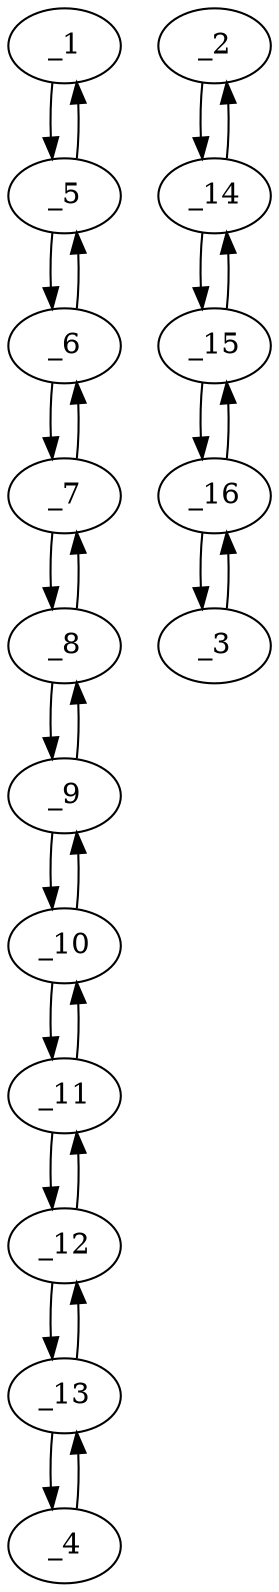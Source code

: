 digraph s1545_03 {
	_1	 [x="135.000000",
		y="108.000000"];
	_5	 [x="132.000000",
		y="121.000000"];
	_1 -> _5	 [angle="1.797595",
		orient="0.974391"];
	_2	 [x="225.000000",
		y="160.000000"];
	_14	 [x="213.000000",
		y="150.000000"];
	_2 -> _14	 [angle="-2.446854",
		orient="-0.640184"];
	_3	 [x="182.000000",
		y="172.000000"];
	_16	 [x="184.000000",
		y="152.000000"];
	_3 -> _16	 [angle="-1.471128",
		orient="-0.995037"];
	_4	 [x="53.000000",
		y="211.000000"];
	_13	 [x="56.000000",
		y="194.000000"];
	_4 -> _13	 [angle="-1.396124",
		orient="-0.984784"];
	_5 -> _1	 [angle="-1.343997",
		orient="-0.974391"];
	_6	 [x="112.000000",
		y="120.000000"];
	_5 -> _6	 [angle="-3.091634",
		orient="-0.049938"];
	_6 -> _5	 [angle="0.049958",
		orient="0.049938"];
	_7	 [x="101.000000",
		y="129.000000"];
	_6 -> _7	 [angle="2.455863",
		orient="0.633238"];
	_7 -> _6	 [angle="-0.685730",
		orient="-0.633238"];
	_8	 [x="83.000000",
		y="131.000000"];
	_7 -> _8	 [angle="3.030935",
		orient="0.110432"];
	_8 -> _7	 [angle="-0.110657",
		orient="-0.110432"];
	_9	 [x="67.000000",
		y="134.000000"];
	_8 -> _9	 [angle="2.956245",
		orient="0.184289"];
	_9 -> _8	 [angle="-0.185348",
		orient="-0.184289"];
	_10	 [x="58.000000",
		y="145.000000"];
	_9 -> _10	 [angle="2.256526",
		orient="0.773957"];
	_10 -> _9	 [angle="-0.885067",
		orient="-0.773957"];
	_11	 [x="63.000000",
		y="160.000000"];
	_10 -> _11	 [angle="1.249046",
		orient="0.948683"];
	_11 -> _10	 [angle="-1.892547",
		orient="-0.948683"];
	_12	 [x="59.000000",
		y="176.000000"];
	_11 -> _12	 [angle="1.815775",
		orient="0.970143"];
	_12 -> _11	 [angle="-1.325818",
		orient="-0.970143"];
	_12 -> _13	 [angle="1.735945",
		orient="0.986394"];
	_13 -> _4	 [angle="1.745469",
		orient="0.984784"];
	_13 -> _12	 [angle="-1.405648",
		orient="-0.986394"];
	_14 -> _2	 [angle="0.694738",
		orient="0.640184"];
	_15	 [x="197.000000",
		y="143.000000"];
	_14 -> _15	 [angle="-2.729182",
		orient="-0.400819"];
	_15 -> _14	 [angle="0.412410",
		orient="0.400819"];
	_15 -> _16	 [angle="2.536048",
		orient="0.569210"];
	_16 -> _3	 [angle="1.670465",
		orient="0.995037"];
	_16 -> _15	 [angle="-0.605545",
		orient="-0.569210"];
}
